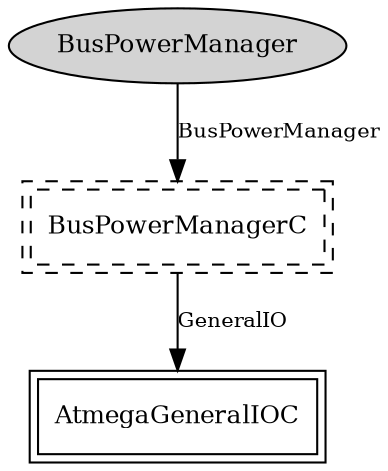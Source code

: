 digraph "tos.platforms.ucmini.I2CBusPowerManagerC" {
  n0x40ec46a0 [shape=ellipse, style=filled, label="BusPowerManager", fontsize=12];
  "I2CBusPowerManagerC.BusPowerManagerC" [fontsize=12, shape=box,peripheries=2, style=dashed, label="BusPowerManagerC", URL="../chtml/tos.chips.atm128rfa1.BusPowerManagerC.html"];
  "I2CBusPowerManagerC.BusPowerManagerC" [fontsize=12, shape=box,peripheries=2, style=dashed, label="BusPowerManagerC", URL="../chtml/tos.chips.atm128rfa1.BusPowerManagerC.html"];
  "AtmegaGeneralIOC" [fontsize=12, shape=box,peripheries=2, URL="../chtml/tos.chips.atm128rfa1.pins.AtmegaGeneralIOC.html"];
  "n0x40ec46a0" -> "I2CBusPowerManagerC.BusPowerManagerC" [label="BusPowerManager", URL="../ihtml/tos.chips.atm128rfa1.BusPowerManager.html", fontsize=10];
  "I2CBusPowerManagerC.BusPowerManagerC" -> "AtmegaGeneralIOC" [label="GeneralIO", URL="../ihtml/tos.interfaces.GeneralIO.html", fontsize=10];
}

